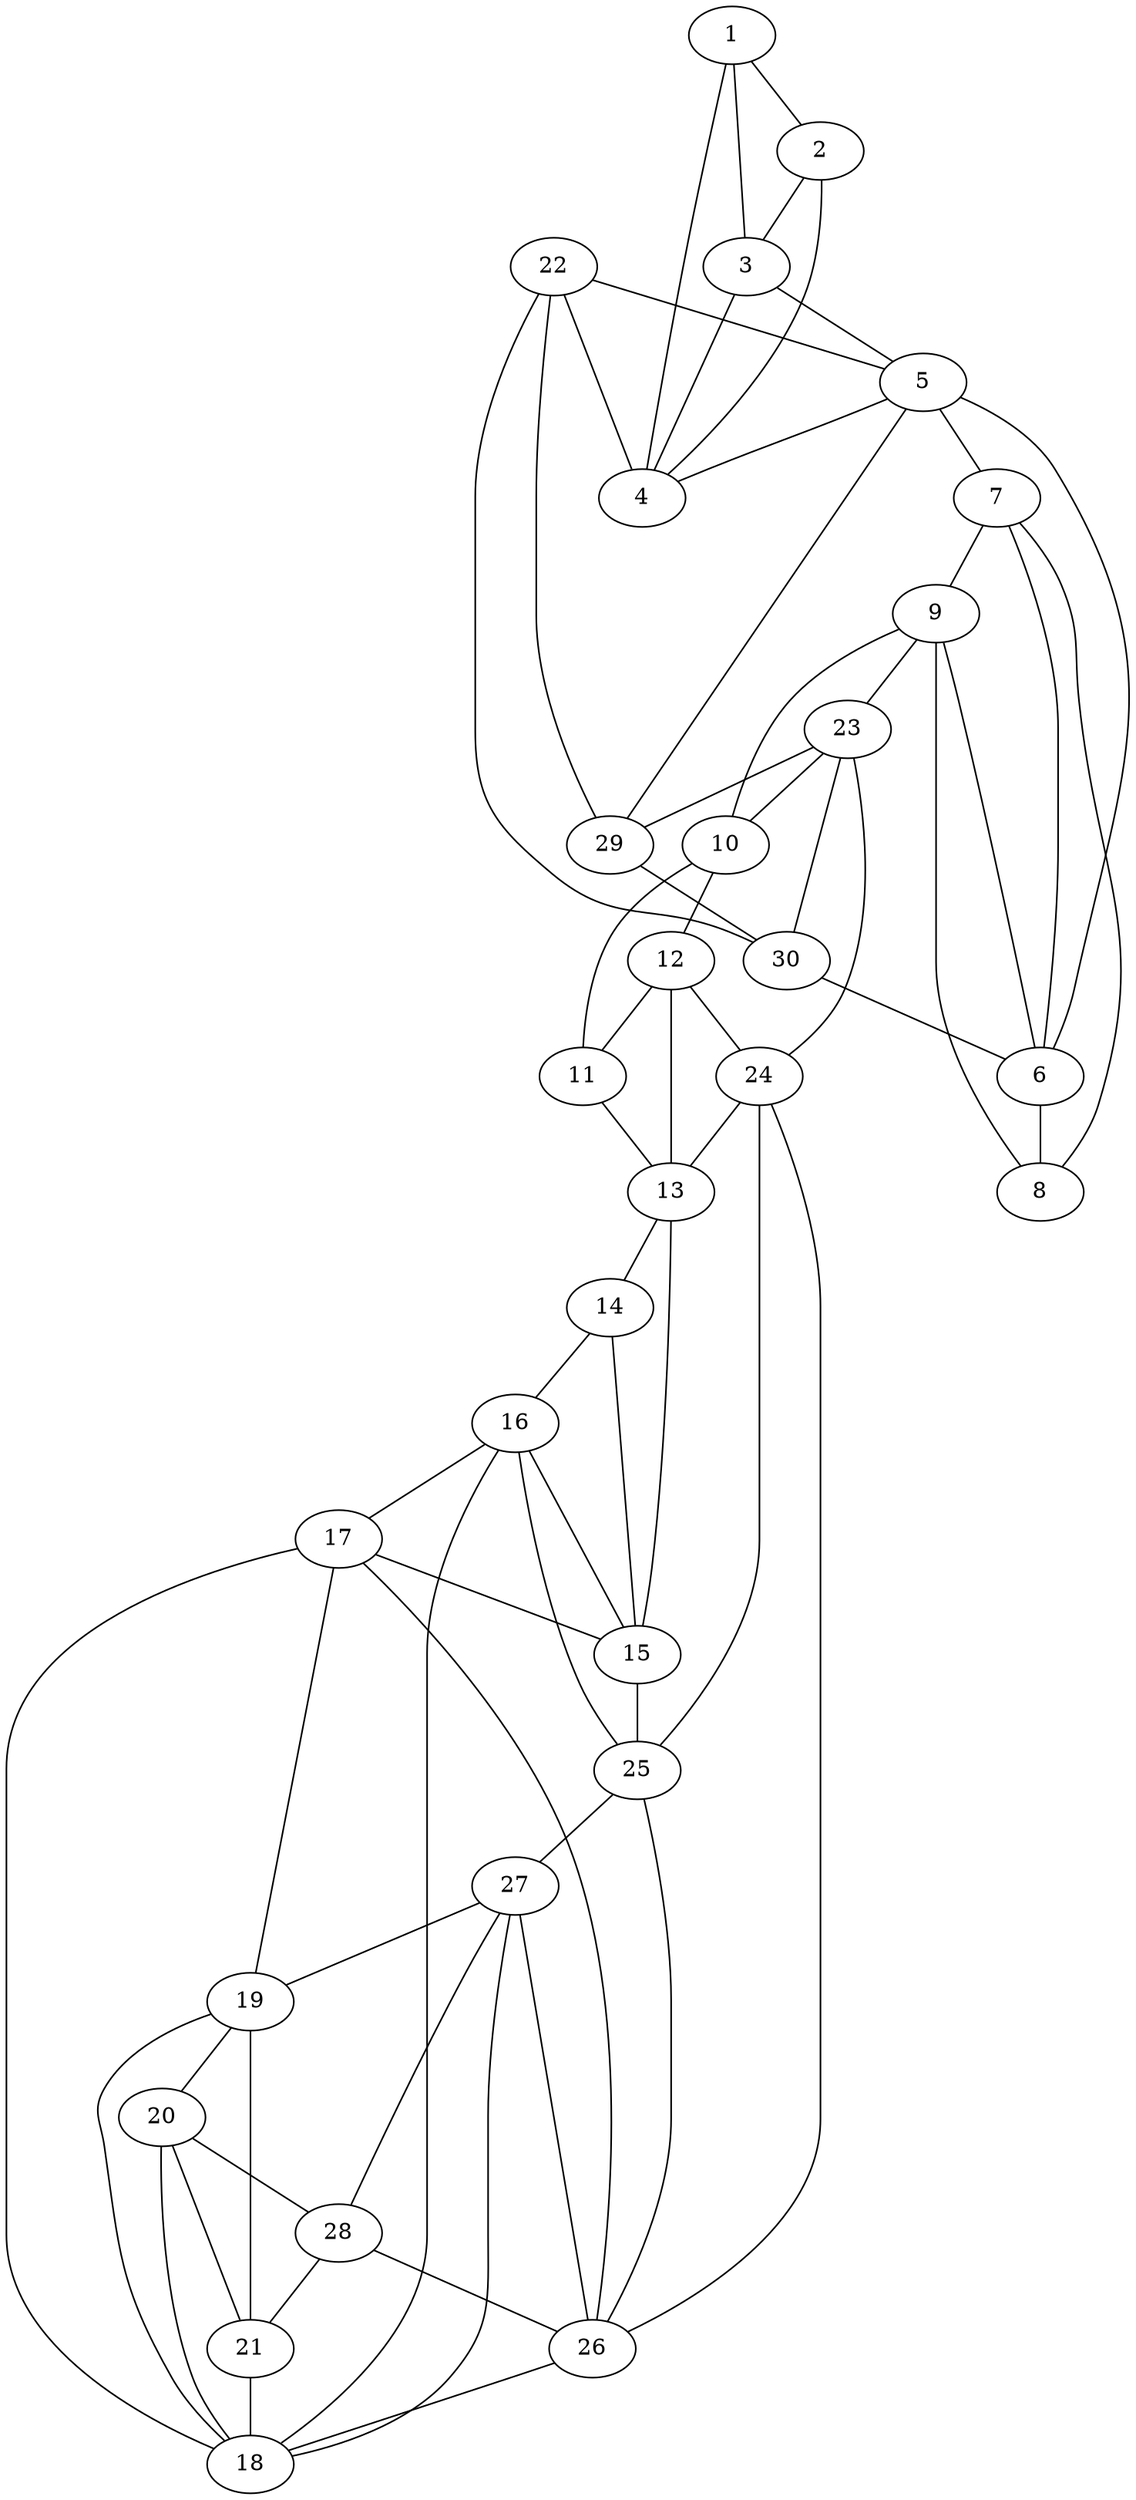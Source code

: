 graph pdb1r3q {
	1	 [aaLength=9,
		sequence=DTFLRAAWG,
		type=0];
	2	 [aaLength=10,
		sequence=LPEFRETRAA,
		type=0];
	1 -- 2	 [distance0="41.55552",
		frequency=1,
		type0=1];
	3	 [aaLength=7,
		sequence=DFFSTCR,
		type=0];
	1 -- 3	 [distance0="50.39562",
		frequency=1,
		type0=2];
	4	 [aaLength=16,
		sequence=SPEACCELTLQPLRRF,
		type=0];
	1 -- 4	 [distance0="50.74043",
		frequency=1,
		type0=3];
	2 -- 3	 [distance0="11.54942",
		distance1="1.0",
		frequency=2,
		type0=1,
		type1=4];
	2 -- 4	 [distance0="19.95309",
		frequency=1,
		type0=2];
	5	 [aaLength=7,
		sequence=LVVPQAL,
		type=0];
	3 -- 5	 [distance0="36.17136",
		frequency=1,
		type0=3];
	4 -- 3	 [distance0="11.58247",
		frequency=1,
		type0=1];
	7	 [aaLength=3,
		sequence=DPE,
		type=0];
	5 -- 7	 [distance0="35.53818",
		frequency=1,
		type0=3];
	5 -- 4	 [distance0="29.48634",
		frequency=1,
		type0=2];
	6	 [aaLength=8,
		sequence=EEQDLERL,
		type=0];
	5 -- 6	 [distance0="27.59575",
		frequency=1,
		type0=1];
	29	 [aaLength=3,
		sequence=TMV,
		type=1];
	5 -- 29	 [distance0="4.0",
		frequency=1,
		type0=4];
	6 -- 7	 [distance0="17.5488",
		distance1="1.0",
		frequency=2,
		type0=1,
		type1=4];
	8	 [aaLength=6,
		sequence=VVASEL,
		type=0];
	6 -- 8	 [distance0="23.73112",
		frequency=1,
		type0=2];
	9	 [aaLength=16,
		sequence=LGYVFQAITLTRQRLA,
		type=0];
	7 -- 9	 [distance0="14.41226",
		frequency=1,
		type0=2];
	7 -- 8	 [distance0="7.065643",
		distance1="0.0",
		frequency=2,
		type0=1,
		type1=5];
	9 -- 6	 [distance0="31.27868",
		frequency=1,
		type0=3];
	9 -- 8	 [distance0="7.66074",
		frequency=1,
		type0=1];
	23	 [aaLength=6,
		sequence=LIGFAG,
		type=1];
	9 -- 23	 [distance0="4.0",
		frequency=1,
		type0=4];
	10	 [aaLength=12,
		sequence=APWTLMTYMVEG,
		type=0];
	10 -- 9	 [distance0="34.92705",
		frequency=1,
		type0=3];
	12	 [aaLength=26,
		sequence=RPQASHQLLRILTDALVPYLVGQVVA,
		type=0];
	10 -- 12	 [distance0="28.726",
		frequency=1,
		type0=2];
	11	 [aaLength=11,
		sequence=MAQAKRWLYQR,
		type=0];
	10 -- 11	 [distance0="20.74004",
		distance1="5.0",
		frequency=2,
		type0=1,
		type1=4];
	13	 [aaLength=5,
		sequence=HAGHL,
		type=0];
	11 -- 13	 [distance0="47.06364",
		frequency=1,
		type0=3];
	12 -- 11	 [distance0="22.74448",
		frequency=1,
		type0=1];
	12 -- 13	 [distance0="38.55519",
		frequency=1,
		type0=3];
	24	 [aaLength=6,
		sequence=ALQLFE,
		type=1];
	12 -- 24	 [distance0="3.0",
		frequency=1,
		type0=4];
	14	 [aaLength=9,
		sequence=GPQLFNKFA,
		type=0];
	13 -- 14	 [distance0="6.242209",
		distance1="0.0",
		frequency=2,
		type0=1,
		type1=5];
	15	 [aaLength=19,
		sequence=ALPYIRDVAKQVKARLREA,
		type=0];
	13 -- 15	 [distance0="23.44745",
		frequency=1,
		type0=2];
	16	 [aaLength=3,
		sequence=GHF,
		type=0];
	14 -- 16	 [distance0="40.17005",
		frequency=1,
		type0=3];
	15 -- 16	 [distance0="36.00563",
		frequency=1,
		type0=3];
	15 -- 14	 [distance0="19.39681",
		frequency=1,
		type0=1];
	25	 [aaLength=5,
		sequence=MIIFA,
		type=1];
	15 -- 25	 [distance0="6.0",
		frequency=1,
		type0=4];
	17	 [aaLength=6,
		sequence=ALEELA,
		type=0];
	16 -- 17	 [distance0="8.016729",
		distance1="0.0",
		frequency=2,
		type0=1,
		type1=5];
	18	 [aaLength=10,
		sequence=APKKARECVG,
		type=0];
	16 -- 18	 [distance0="23.11193",
		frequency=1,
		type0=2];
	26	 [aaLength=3,
		sequence=VVG,
		type=1];
	17 -- 26	 [distance0="5.0",
		frequency=1,
		type0=4];
	17 -- 15	 [distance0="37.75404",
		frequency=1,
		type0=3];
	18 -- 17	 [distance0="19.02427",
		frequency=1,
		type0=1];
	27	 [aaLength=6,
		sequence=TLQGNL,
		type=1];
	18 -- 27	 [distance0="3.0",
		frequency=1,
		type0=4];
	19	 [aaLength=7,
		sequence=DPCALYA,
		type=0];
	19 -- 17	 [distance0="40.99009",
		frequency=1,
		type0=3];
	19 -- 18	 [distance0="23.91974",
		frequency=1,
		type0=2];
	20	 [aaLength=17,
		sequence=SEEEIGQLVKQMLDDFG,
		type=0];
	19 -- 20	 [distance0="11.77698",
		distance1="0.0",
		frequency=2,
		type0=1,
		type1=5];
	20 -- 18	 [distance0="27.55842",
		frequency=1,
		type0=2];
	28	 [aaLength=5,
		sequence=YIANL,
		type=1];
	20 -- 28	 [distance0="3.0",
		frequency=1,
		type0=4];
	21	 [aaLength=19,
		sequence=DPEHVGAFVDAVHKHSRLL,
		type=0];
	21 -- 19	 [distance0="42.5926",
		frequency=1,
		type0=2];
	21 -- 18	 [distance0="61.81893",
		frequency=1,
		type0=3];
	21 -- 20	 [distance0="34.38918",
		frequency=1,
		type0=1];
	22	 [aaLength=2,
		sequence=AI,
		type=1];
	22 -- 4	 [distance0="66.0767",
		frequency=1,
		type0=3];
	22 -- 5	 [distance0="5.0",
		frequency=1,
		type0=4];
	22 -- 29	 [distance0="18.0",
		frequency=1,
		type0=1];
	30	 [aaLength=3,
		sequence=GPS,
		type=1];
	22 -- 30	 [distance0="24.0",
		frequency=1,
		type0=2];
	23 -- 10	 [distance0="0.0",
		frequency=1,
		type0=5];
	23 -- 29	 [distance0="52.0",
		frequency=1,
		type0=2];
	23 -- 30	 [distance0="46.0",
		frequency=1,
		type0=1];
	24 -- 26	 [distance0="66.0",
		frequency=1,
		type0=3];
	24 -- 13	 [distance0="1.0",
		frequency=1,
		type0=4];
	24 -- 23	 [distance0="62.0",
		frequency=1,
		type0=2];
	24 -- 25	 [distance0="45.0",
		frequency=1,
		type0=1];
	25 -- 16	 [distance0="2.0",
		frequency=1,
		type0=4];
	25 -- 26	 [distance0="21.0",
		frequency=1,
		type0=1];
	25 -- 27	 [distance0="42.0",
		frequency=1,
		type0=2];
	26 -- 18	 [distance0="5.0",
		frequency=1,
		type0=4];
	27 -- 26	 [distance0="21.0",
		frequency=1,
		type0=1];
	27 -- 19	 [distance0="0.0",
		frequency=1,
		type0=5];
	28 -- 26	 [distance0="54.0",
		frequency=1,
		type0=2];
	28 -- 21	 [distance0="71.84355",
		distance1="8.0",
		frequency=2,
		type0=3,
		type1=4];
	28 -- 27	 [distance0="33.0",
		frequency=1,
		type0=1];
	29 -- 30	 [distance0="6.0",
		distance1="3.0",
		frequency=2,
		type0=1,
		type1=4];
	30 -- 6	 [distance0="6.0",
		frequency=1,
		type0=4];
}
